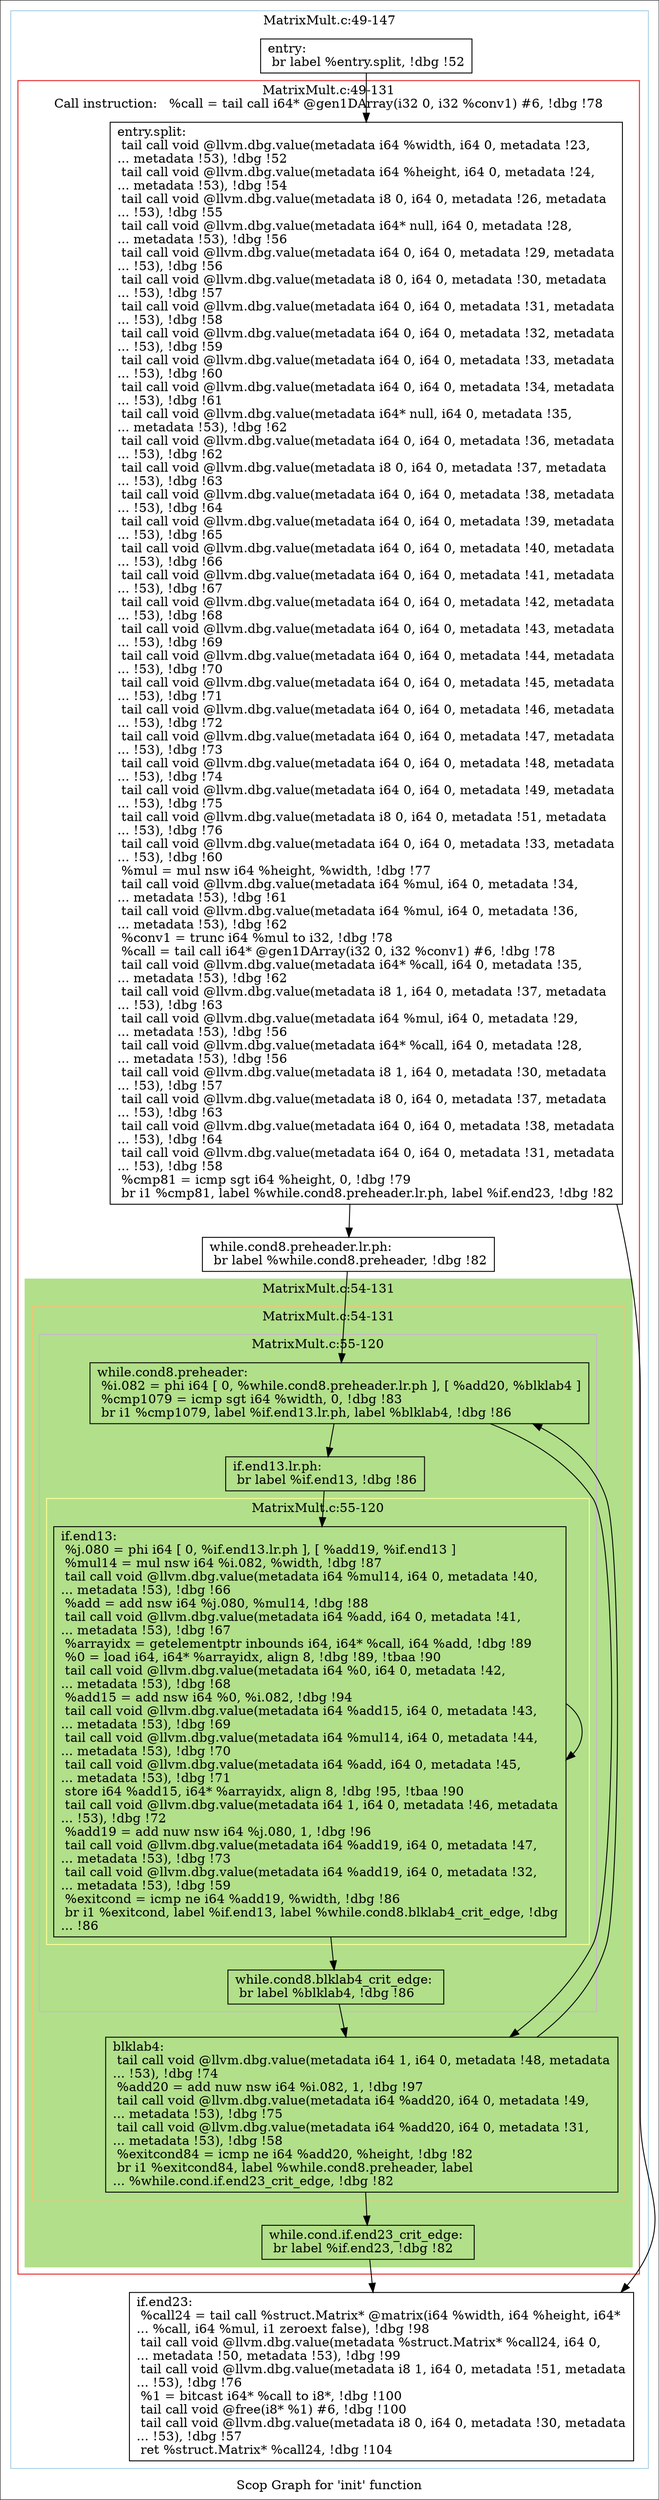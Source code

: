 digraph "Scop Graph for 'init' function" {
	label="Scop Graph for 'init' function";

	Node0xaab6140 [shape=record,label="{entry:\l  br label %entry.split, !dbg !52\l}"];
	Node0xaab6140 -> Node0xaab1560;
	Node0xaab1560 [shape=record,label="{entry.split:                                      \l  tail call void @llvm.dbg.value(metadata i64 %width, i64 0, metadata !23,\l... metadata !53), !dbg !52\l  tail call void @llvm.dbg.value(metadata i64 %height, i64 0, metadata !24,\l... metadata !53), !dbg !54\l  tail call void @llvm.dbg.value(metadata i8 0, i64 0, metadata !26, metadata\l... !53), !dbg !55\l  tail call void @llvm.dbg.value(metadata i64* null, i64 0, metadata !28,\l... metadata !53), !dbg !56\l  tail call void @llvm.dbg.value(metadata i64 0, i64 0, metadata !29, metadata\l... !53), !dbg !56\l  tail call void @llvm.dbg.value(metadata i8 0, i64 0, metadata !30, metadata\l... !53), !dbg !57\l  tail call void @llvm.dbg.value(metadata i64 0, i64 0, metadata !31, metadata\l... !53), !dbg !58\l  tail call void @llvm.dbg.value(metadata i64 0, i64 0, metadata !32, metadata\l... !53), !dbg !59\l  tail call void @llvm.dbg.value(metadata i64 0, i64 0, metadata !33, metadata\l... !53), !dbg !60\l  tail call void @llvm.dbg.value(metadata i64 0, i64 0, metadata !34, metadata\l... !53), !dbg !61\l  tail call void @llvm.dbg.value(metadata i64* null, i64 0, metadata !35,\l... metadata !53), !dbg !62\l  tail call void @llvm.dbg.value(metadata i64 0, i64 0, metadata !36, metadata\l... !53), !dbg !62\l  tail call void @llvm.dbg.value(metadata i8 0, i64 0, metadata !37, metadata\l... !53), !dbg !63\l  tail call void @llvm.dbg.value(metadata i64 0, i64 0, metadata !38, metadata\l... !53), !dbg !64\l  tail call void @llvm.dbg.value(metadata i64 0, i64 0, metadata !39, metadata\l... !53), !dbg !65\l  tail call void @llvm.dbg.value(metadata i64 0, i64 0, metadata !40, metadata\l... !53), !dbg !66\l  tail call void @llvm.dbg.value(metadata i64 0, i64 0, metadata !41, metadata\l... !53), !dbg !67\l  tail call void @llvm.dbg.value(metadata i64 0, i64 0, metadata !42, metadata\l... !53), !dbg !68\l  tail call void @llvm.dbg.value(metadata i64 0, i64 0, metadata !43, metadata\l... !53), !dbg !69\l  tail call void @llvm.dbg.value(metadata i64 0, i64 0, metadata !44, metadata\l... !53), !dbg !70\l  tail call void @llvm.dbg.value(metadata i64 0, i64 0, metadata !45, metadata\l... !53), !dbg !71\l  tail call void @llvm.dbg.value(metadata i64 0, i64 0, metadata !46, metadata\l... !53), !dbg !72\l  tail call void @llvm.dbg.value(metadata i64 0, i64 0, metadata !47, metadata\l... !53), !dbg !73\l  tail call void @llvm.dbg.value(metadata i64 0, i64 0, metadata !48, metadata\l... !53), !dbg !74\l  tail call void @llvm.dbg.value(metadata i64 0, i64 0, metadata !49, metadata\l... !53), !dbg !75\l  tail call void @llvm.dbg.value(metadata i8 0, i64 0, metadata !51, metadata\l... !53), !dbg !76\l  tail call void @llvm.dbg.value(metadata i64 0, i64 0, metadata !33, metadata\l... !53), !dbg !60\l  %mul = mul nsw i64 %height, %width, !dbg !77\l  tail call void @llvm.dbg.value(metadata i64 %mul, i64 0, metadata !34,\l... metadata !53), !dbg !61\l  tail call void @llvm.dbg.value(metadata i64 %mul, i64 0, metadata !36,\l... metadata !53), !dbg !62\l  %conv1 = trunc i64 %mul to i32, !dbg !78\l  %call = tail call i64* @gen1DArray(i32 0, i32 %conv1) #6, !dbg !78\l  tail call void @llvm.dbg.value(metadata i64* %call, i64 0, metadata !35,\l... metadata !53), !dbg !62\l  tail call void @llvm.dbg.value(metadata i8 1, i64 0, metadata !37, metadata\l... !53), !dbg !63\l  tail call void @llvm.dbg.value(metadata i64 %mul, i64 0, metadata !29,\l... metadata !53), !dbg !56\l  tail call void @llvm.dbg.value(metadata i64* %call, i64 0, metadata !28,\l... metadata !53), !dbg !56\l  tail call void @llvm.dbg.value(metadata i8 1, i64 0, metadata !30, metadata\l... !53), !dbg !57\l  tail call void @llvm.dbg.value(metadata i8 0, i64 0, metadata !37, metadata\l... !53), !dbg !63\l  tail call void @llvm.dbg.value(metadata i64 0, i64 0, metadata !38, metadata\l... !53), !dbg !64\l  tail call void @llvm.dbg.value(metadata i64 0, i64 0, metadata !31, metadata\l... !53), !dbg !58\l  %cmp81 = icmp sgt i64 %height, 0, !dbg !79\l  br i1 %cmp81, label %while.cond8.preheader.lr.ph, label %if.end23, !dbg !82\l}"];
	Node0xaab1560 -> Node0xaa83d80;
	Node0xaab1560 -> Node0xaa50bb0;
	Node0xaa83d80 [shape=record,label="{while.cond8.preheader.lr.ph:                      \l  br label %while.cond8.preheader, !dbg !82\l}"];
	Node0xaa83d80 -> Node0xaa8df30;
	Node0xaa8df30 [shape=record,label="{while.cond8.preheader:                            \l  %i.082 = phi i64 [ 0, %while.cond8.preheader.lr.ph ], [ %add20, %blklab4 ]\l  %cmp1079 = icmp sgt i64 %width, 0, !dbg !83\l  br i1 %cmp1079, label %if.end13.lr.ph, label %blklab4, !dbg !86\l}"];
	Node0xaa8df30 -> Node0xaa98e00;
	Node0xaa8df30 -> Node0xaa9eb00;
	Node0xaa98e00 [shape=record,label="{if.end13.lr.ph:                                   \l  br label %if.end13, !dbg !86\l}"];
	Node0xaa98e00 -> Node0xaa9cf90;
	Node0xaa9cf90 [shape=record,label="{if.end13:                                         \l  %j.080 = phi i64 [ 0, %if.end13.lr.ph ], [ %add19, %if.end13 ]\l  %mul14 = mul nsw i64 %i.082, %width, !dbg !87\l  tail call void @llvm.dbg.value(metadata i64 %mul14, i64 0, metadata !40,\l... metadata !53), !dbg !66\l  %add = add nsw i64 %j.080, %mul14, !dbg !88\l  tail call void @llvm.dbg.value(metadata i64 %add, i64 0, metadata !41,\l... metadata !53), !dbg !67\l  %arrayidx = getelementptr inbounds i64, i64* %call, i64 %add, !dbg !89\l  %0 = load i64, i64* %arrayidx, align 8, !dbg !89, !tbaa !90\l  tail call void @llvm.dbg.value(metadata i64 %0, i64 0, metadata !42,\l... metadata !53), !dbg !68\l  %add15 = add nsw i64 %0, %i.082, !dbg !94\l  tail call void @llvm.dbg.value(metadata i64 %add15, i64 0, metadata !43,\l... metadata !53), !dbg !69\l  tail call void @llvm.dbg.value(metadata i64 %mul14, i64 0, metadata !44,\l... metadata !53), !dbg !70\l  tail call void @llvm.dbg.value(metadata i64 %add, i64 0, metadata !45,\l... metadata !53), !dbg !71\l  store i64 %add15, i64* %arrayidx, align 8, !dbg !95, !tbaa !90\l  tail call void @llvm.dbg.value(metadata i64 1, i64 0, metadata !46, metadata\l... !53), !dbg !72\l  %add19 = add nuw nsw i64 %j.080, 1, !dbg !96\l  tail call void @llvm.dbg.value(metadata i64 %add19, i64 0, metadata !47,\l... metadata !53), !dbg !73\l  tail call void @llvm.dbg.value(metadata i64 %add19, i64 0, metadata !32,\l... metadata !53), !dbg !59\l  %exitcond = icmp ne i64 %add19, %width, !dbg !86\l  br i1 %exitcond, label %if.end13, label %while.cond8.blklab4_crit_edge, !dbg\l... !86\l}"];
	Node0xaa9cf90 -> Node0xaa9cf90[constraint=false];
	Node0xaa9cf90 -> Node0xaad7d00;
	Node0xaad7d00 [shape=record,label="{while.cond8.blklab4_crit_edge:                    \l  br label %blklab4, !dbg !86\l}"];
	Node0xaad7d00 -> Node0xaa9eb00;
	Node0xaa9eb00 [shape=record,label="{blklab4:                                          \l  tail call void @llvm.dbg.value(metadata i64 1, i64 0, metadata !48, metadata\l... !53), !dbg !74\l  %add20 = add nuw nsw i64 %i.082, 1, !dbg !97\l  tail call void @llvm.dbg.value(metadata i64 %add20, i64 0, metadata !49,\l... metadata !53), !dbg !75\l  tail call void @llvm.dbg.value(metadata i64 %add20, i64 0, metadata !31,\l... metadata !53), !dbg !58\l  %exitcond84 = icmp ne i64 %add20, %height, !dbg !82\l  br i1 %exitcond84, label %while.cond8.preheader, label\l... %while.cond.if.end23_crit_edge, !dbg !82\l}"];
	Node0xaa9eb00 -> Node0xaa8df30[constraint=false];
	Node0xaa9eb00 -> Node0xaa8b3d0;
	Node0xaa8b3d0 [shape=record,label="{while.cond.if.end23_crit_edge:                    \l  br label %if.end23, !dbg !82\l}"];
	Node0xaa8b3d0 -> Node0xaa50bb0;
	Node0xaa50bb0 [shape=record,label="{if.end23:                                         \l  %call24 = tail call %struct.Matrix* @matrix(i64 %width, i64 %height, i64*\l... %call, i64 %mul, i1 zeroext false), !dbg !98\l  tail call void @llvm.dbg.value(metadata %struct.Matrix* %call24, i64 0,\l... metadata !50, metadata !53), !dbg !99\l  tail call void @llvm.dbg.value(metadata i8 1, i64 0, metadata !51, metadata\l... !53), !dbg !76\l  %1 = bitcast i64* %call to i8*, !dbg !100\l  tail call void @free(i8* %1) #6, !dbg !100\l  tail call void @llvm.dbg.value(metadata i8 0, i64 0, metadata !30, metadata\l... !53), !dbg !57\l  ret %struct.Matrix* %call24, !dbg !104\l}"];
	colorscheme = "paired12"
        subgraph cluster_0xab05ef0 {
          label = "MatrixMult.c:49-147
";
          style = solid;
          color = 1
          subgraph cluster_0xab009b0 {
            label = "MatrixMult.c:49-131
Call instruction:   %call = tail call i64* @gen1DArray(i32 0, i32 %conv1) #6, !dbg !78";
            style = solid;
            color = 6
            subgraph cluster_0xaa9cb00 {
              label = "MatrixMult.c:54-131
";
              style = filled;
              color = 3              subgraph cluster_0xab1f440 {
                label = "MatrixMult.c:54-131
";
                style = solid;
                color = 7
                subgraph cluster_0xab20570 {
                  label = "MatrixMult.c:55-120
";
                  style = solid;
                  color = 9
                  subgraph cluster_0xab21780 {
                    label = "MatrixMult.c:55-120
";
                    style = solid;
                    color = 11
                    Node0xaa9cf90;
                  }
                  Node0xaa8df30;
                  Node0xaa98e00;
                  Node0xaad7d00;
                }
                Node0xaa9eb00;
              }
              Node0xaa8b3d0;
            }
            Node0xaab1560;
            Node0xaa83d80;
          }
          Node0xaab6140;
          Node0xaa50bb0;
        }
}
